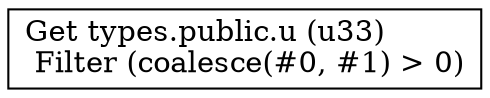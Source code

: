 digraph G {
    node0 [shape = record, label=" Get types.public.u (u33)\l Filter (coalesce(#0, #1) \> 0)\l"]
}
